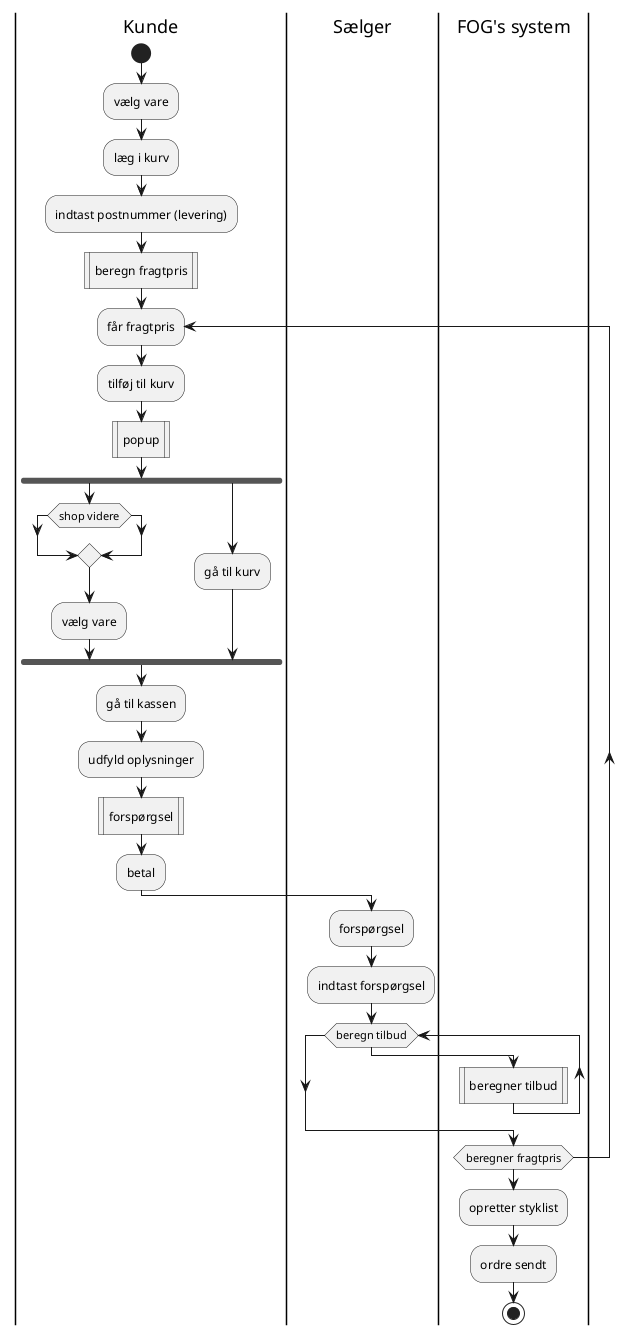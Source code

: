 @startuml
|Kunde|
start
    :vælg vare;
    :læg i kurv;
    :indtast postnummer (levering);
    :beregn fragtpris|
repeat:får fragtpris;
    :tilføj til kurv;
    :popup|
fork
if(shop videre) then
end if
    :vælg vare;

fork again
    :gå til kurv;
endfork
    :gå til kassen;
    :udfyld oplysninger;
    :forspørgsel|
    :betal;

|Sælger|
    :forspørgsel;
    :indtast forspørgsel;

while (beregn tilbud)

|FOG's system|

    :beregner tilbud|
endwhile
repeat while (beregner fragtpris)
    :opretter styklist;
    :ordre sendt;

stop
@enduml
